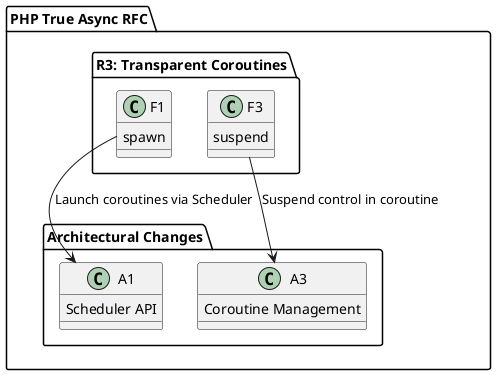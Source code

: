 @startuml
    package "PHP True Async RFC" {
        package "R3: Transparent Coroutines" {
            F1 : spawn
            F3 : suspend
        }

        package "Architectural Changes" {
            A1 : Scheduler API
            A3 : Coroutine Management
        }
    }

    F1 --> A1 : Launch coroutines via Scheduler
    F3 --> A3 : Suspend control in coroutine
    @enduml